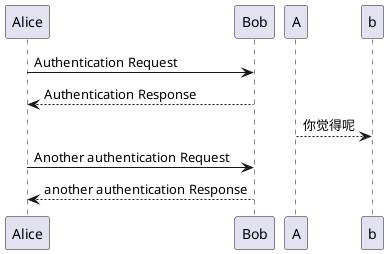 @startuml
Alice -> Bob: Authentication Request
Bob --> Alice: Authentication Response

A --> b : 你觉得呢

Alice -> Bob: Another authentication Request
Alice <-- Bob: another authentication Response
@enduml